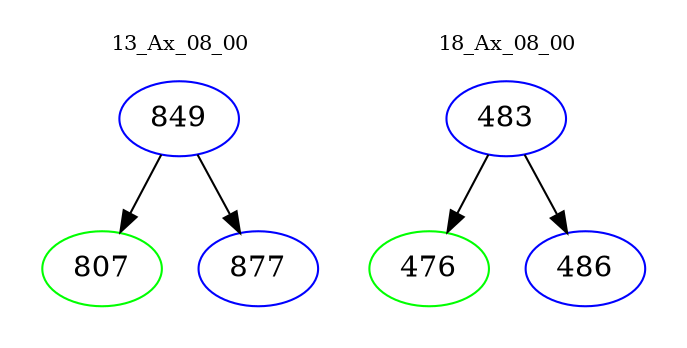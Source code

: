 digraph{
subgraph cluster_0 {
color = white
label = "13_Ax_08_00";
fontsize=10;
T0_849 [label="849", color="blue"]
T0_849 -> T0_807 [color="black"]
T0_807 [label="807", color="green"]
T0_849 -> T0_877 [color="black"]
T0_877 [label="877", color="blue"]
}
subgraph cluster_1 {
color = white
label = "18_Ax_08_00";
fontsize=10;
T1_483 [label="483", color="blue"]
T1_483 -> T1_476 [color="black"]
T1_476 [label="476", color="green"]
T1_483 -> T1_486 [color="black"]
T1_486 [label="486", color="blue"]
}
}
